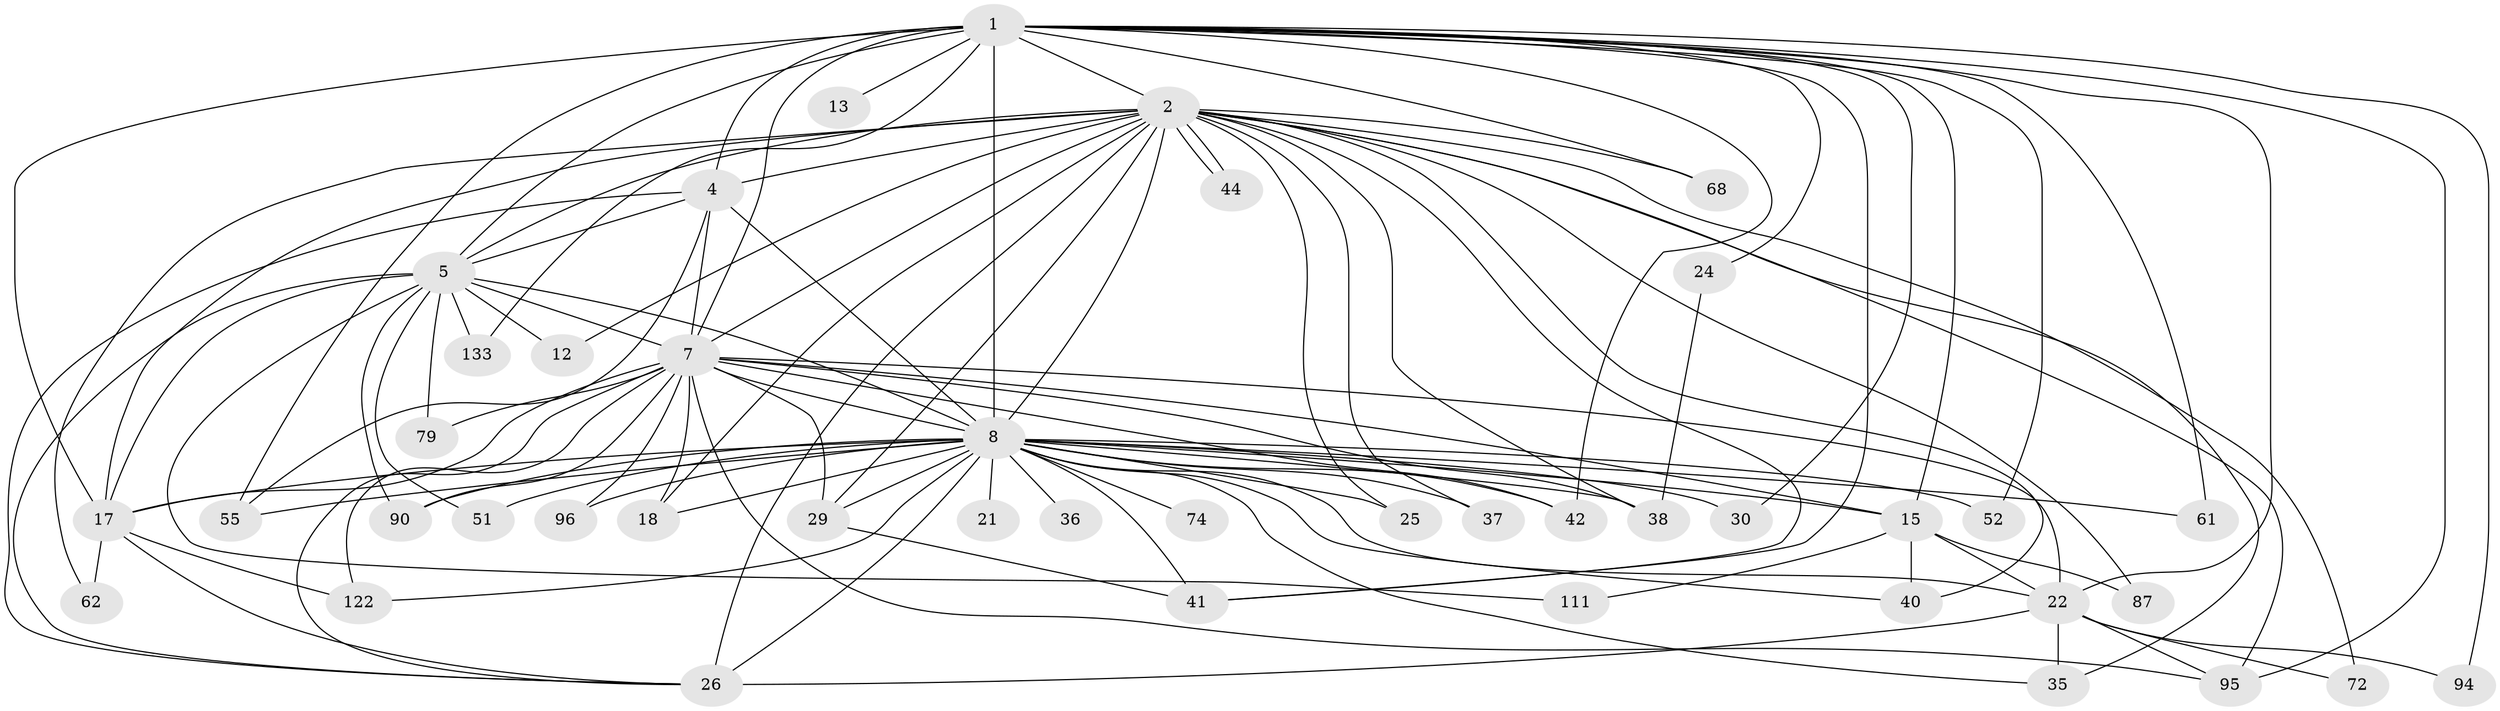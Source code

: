 // original degree distribution, {29: 0.006944444444444444, 31: 0.006944444444444444, 16: 0.006944444444444444, 11: 0.006944444444444444, 20: 0.006944444444444444, 24: 0.013888888888888888, 30: 0.006944444444444444, 32: 0.006944444444444444, 27: 0.006944444444444444, 2: 0.5416666666666666, 7: 0.013888888888888888, 6: 0.034722222222222224, 5: 0.041666666666666664, 3: 0.19444444444444445, 4: 0.09027777777777778, 8: 0.013888888888888888}
// Generated by graph-tools (version 1.1) at 2025/17/03/04/25 18:17:43]
// undirected, 43 vertices, 109 edges
graph export_dot {
graph [start="1"]
  node [color=gray90,style=filled];
  1 [super="+28+48+85+6"];
  2 [super="+32+20+3+113+98"];
  4 [super="+33"];
  5;
  7 [super="+45+88+78+63"];
  8 [super="+9+14+121+138+142+130+132+19+80+89+43+54+11"];
  12;
  13;
  15;
  17 [super="+60+49+34"];
  18 [super="+84"];
  21;
  22 [super="+114+53+31"];
  24 [super="+109"];
  25;
  26 [super="+27+58+59"];
  29 [super="+39"];
  30;
  35 [super="+129"];
  36;
  37;
  38 [super="+103+92+67"];
  40 [super="+47"];
  41 [super="+102+83"];
  42 [super="+65"];
  44;
  51;
  52 [super="+115"];
  55 [super="+100+66+71"];
  61;
  62;
  68;
  72;
  74;
  79;
  87;
  90 [super="+120"];
  94;
  95 [super="+108"];
  96;
  111;
  122 [super="+136"];
  133;
  1 -- 2 [weight=5];
  1 -- 4 [weight=3];
  1 -- 5 [weight=2];
  1 -- 7 [weight=4];
  1 -- 8 [weight=18];
  1 -- 13 [weight=2];
  1 -- 15;
  1 -- 24 [weight=2];
  1 -- 42;
  1 -- 52;
  1 -- 68;
  1 -- 94;
  1 -- 95;
  1 -- 133;
  1 -- 22 [weight=3];
  1 -- 41 [weight=2];
  1 -- 55;
  1 -- 17;
  1 -- 61;
  1 -- 30;
  2 -- 4 [weight=2];
  2 -- 5 [weight=2];
  2 -- 7 [weight=2];
  2 -- 8 [weight=13];
  2 -- 12;
  2 -- 18;
  2 -- 25;
  2 -- 26 [weight=2];
  2 -- 29;
  2 -- 35;
  2 -- 37;
  2 -- 40;
  2 -- 41;
  2 -- 44;
  2 -- 44;
  2 -- 95;
  2 -- 17;
  2 -- 38 [weight=3];
  2 -- 68;
  2 -- 72;
  2 -- 87;
  2 -- 62;
  4 -- 5;
  4 -- 7;
  4 -- 8 [weight=6];
  4 -- 55;
  4 -- 26;
  5 -- 7;
  5 -- 8 [weight=4];
  5 -- 12;
  5 -- 26;
  5 -- 51;
  5 -- 79;
  5 -- 90;
  5 -- 111;
  5 -- 133;
  5 -- 17 [weight=3];
  7 -- 8 [weight=8];
  7 -- 15;
  7 -- 18;
  7 -- 38 [weight=2];
  7 -- 42;
  7 -- 79;
  7 -- 90;
  7 -- 96;
  7 -- 122;
  7 -- 29;
  7 -- 22;
  7 -- 95;
  7 -- 26 [weight=2];
  7 -- 17 [weight=2];
  8 -- 22 [weight=2];
  8 -- 52 [weight=2];
  8 -- 40;
  8 -- 21;
  8 -- 25;
  8 -- 26 [weight=3];
  8 -- 29;
  8 -- 30 [weight=2];
  8 -- 35 [weight=2];
  8 -- 36 [weight=2];
  8 -- 37;
  8 -- 38 [weight=5];
  8 -- 41;
  8 -- 51;
  8 -- 55 [weight=4];
  8 -- 61;
  8 -- 74 [weight=2];
  8 -- 90;
  8 -- 96;
  8 -- 122;
  8 -- 17 [weight=4];
  8 -- 15;
  8 -- 42 [weight=2];
  8 -- 18;
  15 -- 22;
  15 -- 40;
  15 -- 87;
  15 -- 111;
  17 -- 62;
  17 -- 122;
  17 -- 26;
  22 -- 35 [weight=2];
  22 -- 72;
  22 -- 94;
  22 -- 26;
  22 -- 95;
  24 -- 38 [weight=2];
  29 -- 41;
}
